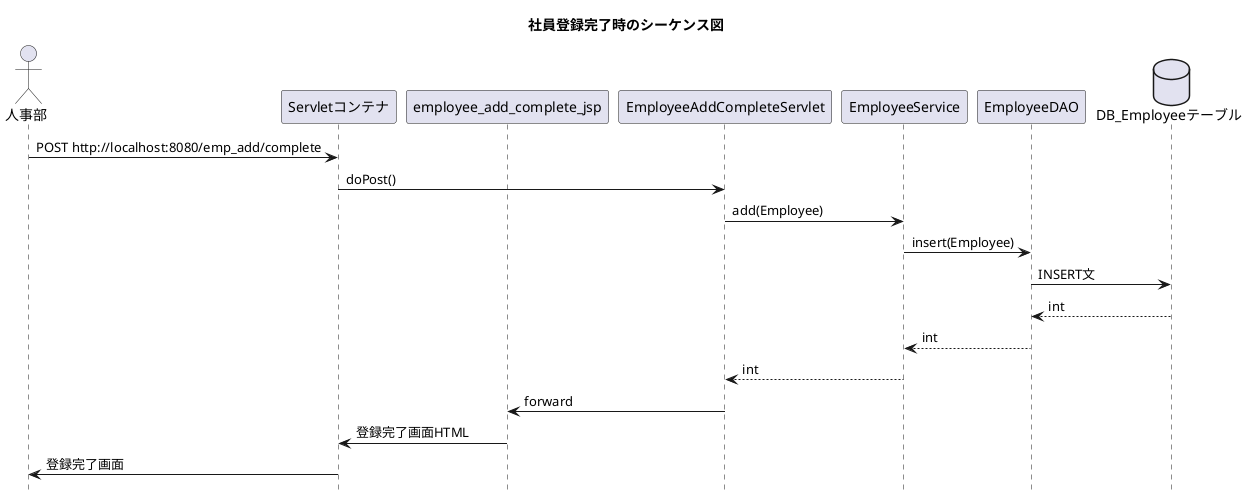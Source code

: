 @startuml
title 社員登録完了時のシーケンス図

hide footbox

actor 人事部

' Servletコンテナ：JavaのWebアプリを実行する環境
' それに対してHTTPリクエストをする
人事部 -> Servletコンテナ : POST http://localhost:8080/emp_add/complete

participant employee_add_complete_jsp

' ServletコンテナはURLとHTTPメソッド（POST or GET）に合わせてサーブレットを呼び出す
Servletコンテナ -> EmployeeAddCompleteServlet : doPost()

' ServletはServiceを呼び出して登録処理を行う
EmployeeAddCompleteServlet -> EmployeeService : add(Employee)

' ServiceはDAOを呼び出して登録処理を委譲する
EmployeeService -> EmployeeDAO : insert(Employee)

' DAOはDBに対してinsert文を発行する
database DB_Employeeテーブル
EmployeeDAO -> DB_Employeeテーブル : INSERT文

' DBはDAOに更新件数のintを返す
DB_Employeeテーブル --> EmployeeDAO : int

' DAOはServiceに更新件数を返す
EmployeeDAO --> EmployeeService : int

' ServiceはServletに更新件数を返す
EmployeeService --> EmployeeAddCompleteServlet : int

' ServletがJSPにforwardする
EmployeeAddCompleteServlet -> employee_add_complete_jsp : forward

' JSPがコンテナに対してHTMLを返却
employee_add_complete_jsp -> Servletコンテナ : 登録完了画面HTML

' コンテナが人事部に対して画面をブラウザにHTTPレスポンスとして返す
Servletコンテナ -> 人事部 : 登録完了画面

@enduml